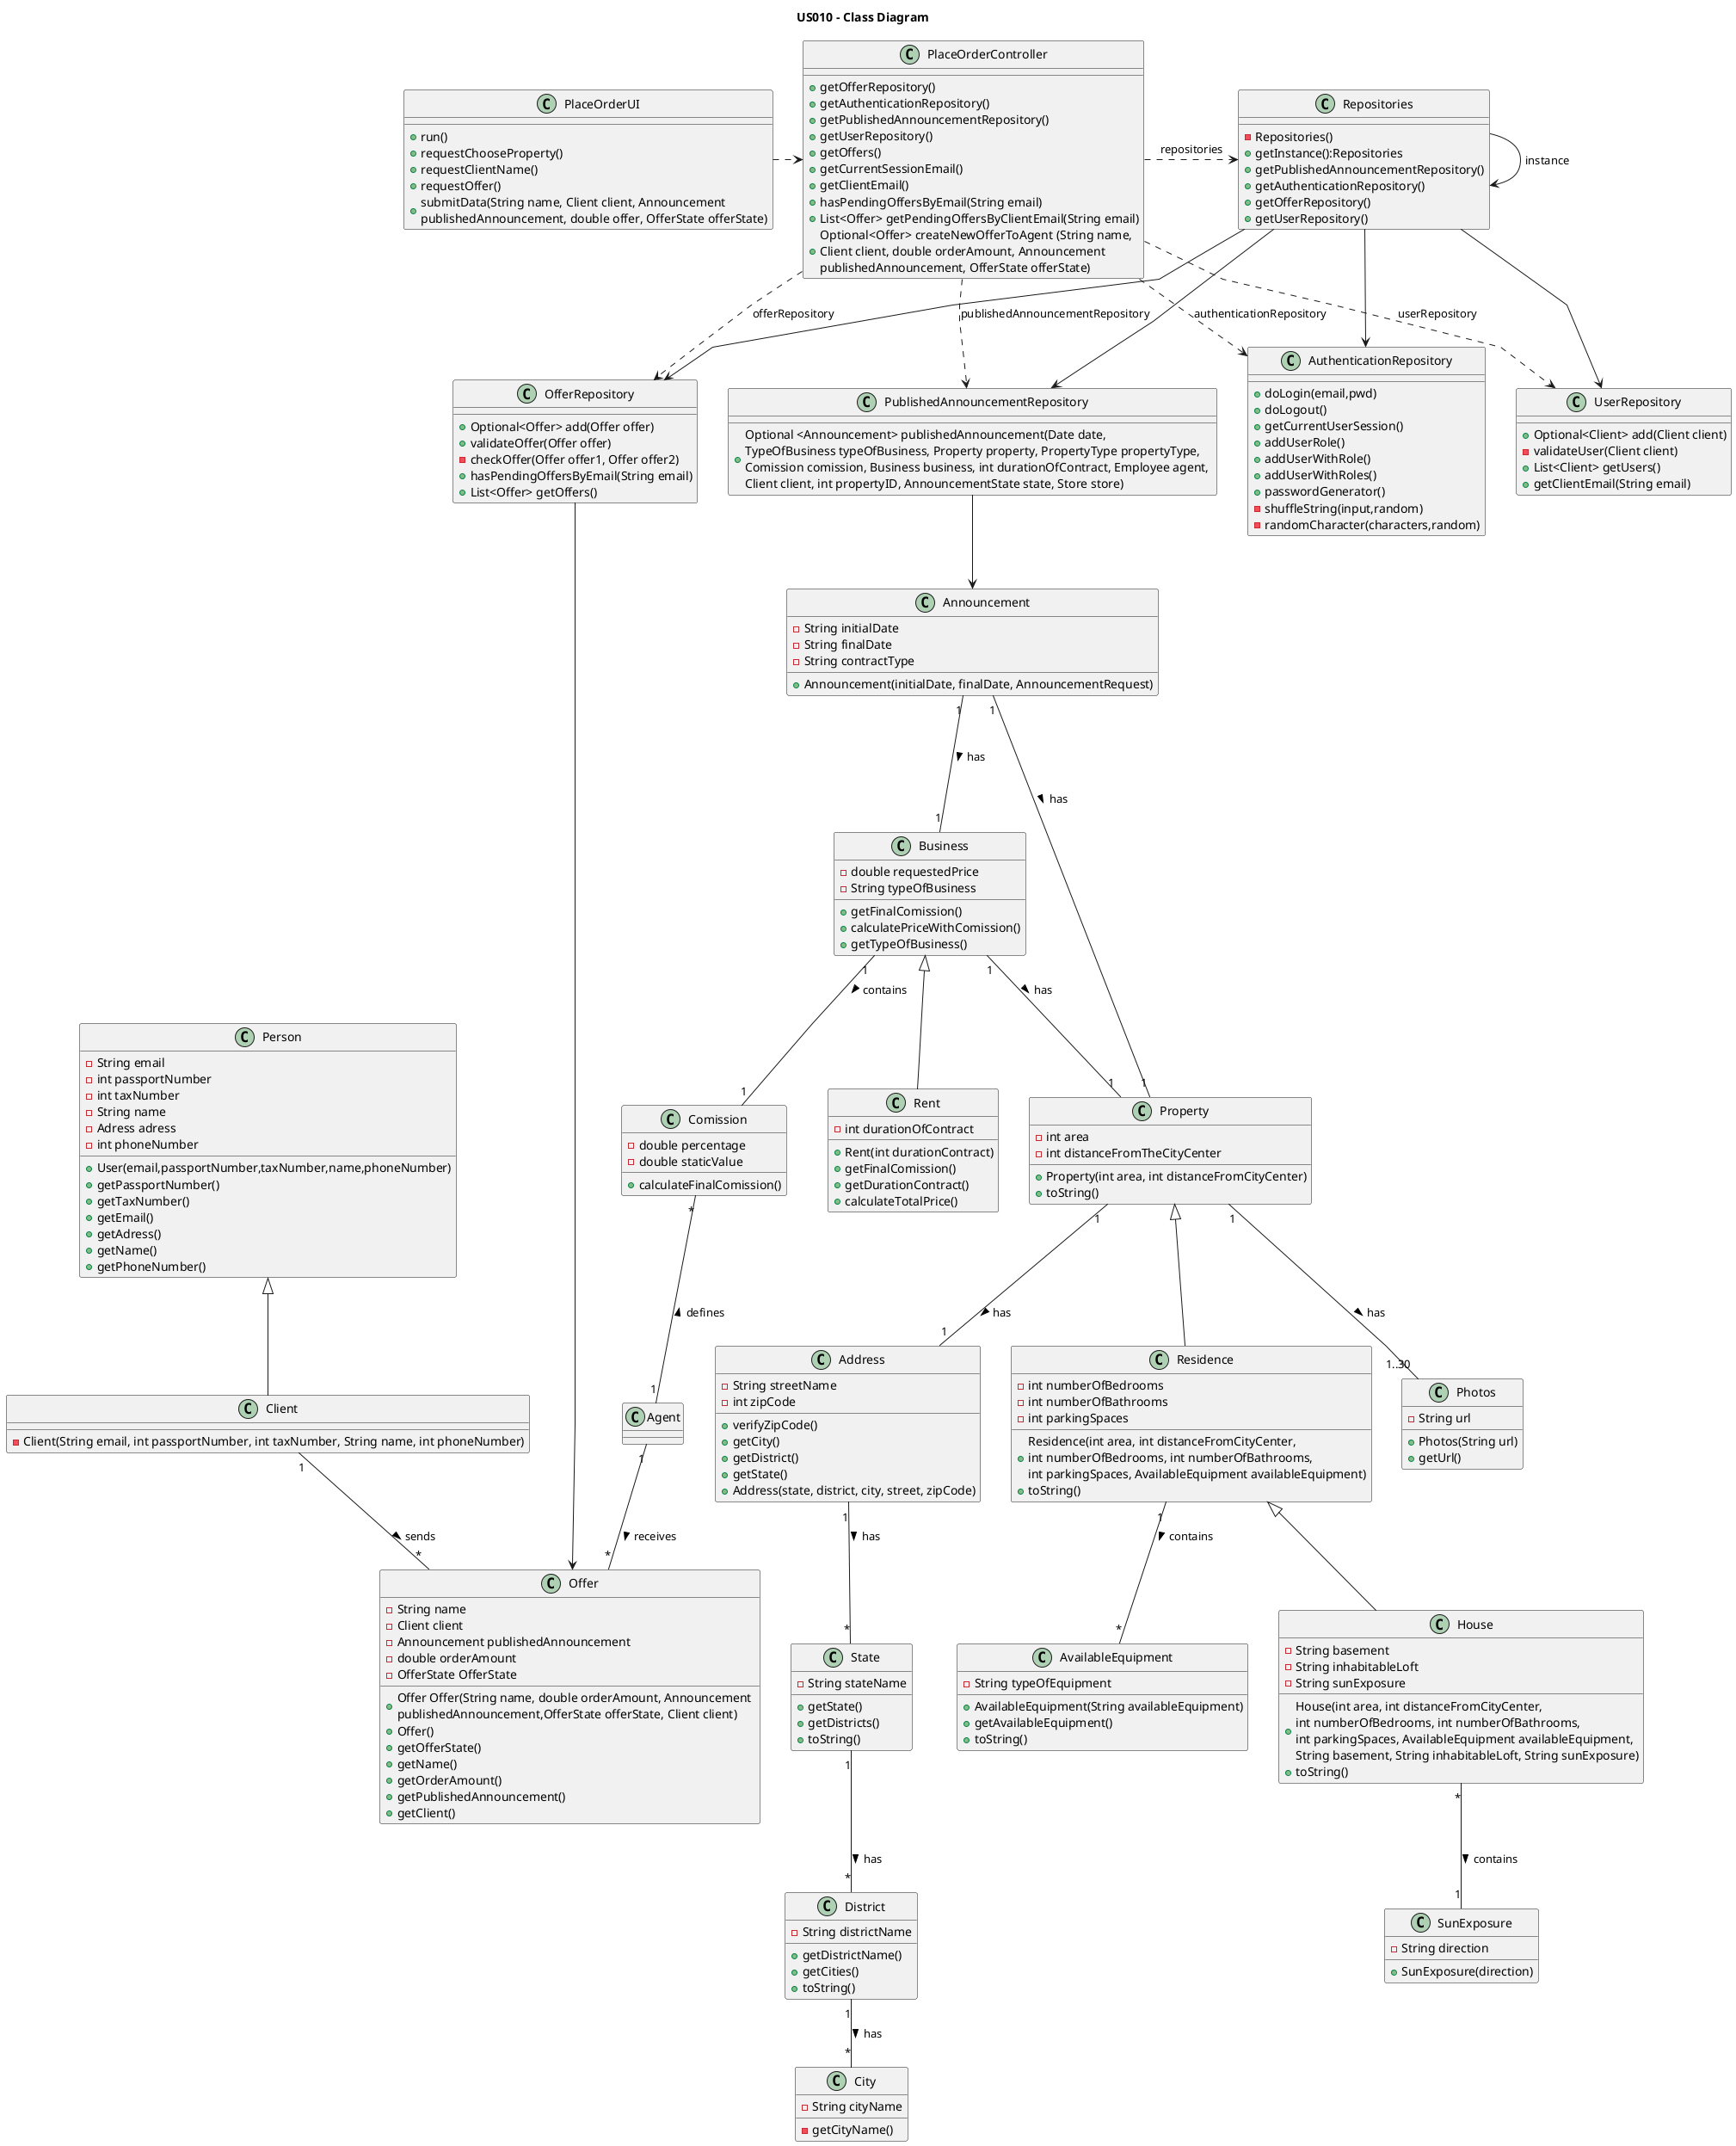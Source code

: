 @startuml

title US010 - Class Diagram


skinparam packageStyle rectangle
skinparam shadowing false
skinparam linetype polyline

class PlaceOrderUI {
    + run()
    + requestChooseProperty()
    + requestClientName()
    + requestOffer()
    + submitData(String name, Client client, Announcement \npublishedAnnouncement, double offer, OfferState offerState)
}

class PlaceOrderController {
    + getOfferRepository()
    + getAuthenticationRepository()
    + getPublishedAnnouncementRepository()
    + getUserRepository()
    + getOffers()
    + getCurrentSessionEmail()
    + getClientEmail()
    + hasPendingOffersByEmail(String email)
    + List<Offer> getPendingOffersByClientEmail(String email)
    + Optional<Offer> createNewOfferToAgent (String name, \nClient client, double orderAmount, Announcement \npublishedAnnouncement, OfferState offerState)
}

class PublishedAnnouncementRepository {
    + Optional <Announcement> publishedAnnouncement(Date date, \nTypeOfBusiness typeOfBusiness, Property property, PropertyType propertyType, \nComission comission, Business business, int durationOfContract, Employee agent, \nClient client, int propertyID, AnnouncementState state, Store store)
}

class AuthenticationRepository {
    + doLogin(email,pwd)
    + doLogout()
    + getCurrentUserSession()
    + addUserRole()
    + addUserWithRole()
    + addUserWithRoles()
    + passwordGenerator()
    - shuffleString(input,random)
    - randomCharacter(characters,random)
}

class OfferRepository {
    + Optional<Offer> add(Offer offer)
    + validateOffer(Offer offer)
    - checkOffer(Offer offer1, Offer offer2)
    + hasPendingOffersByEmail(String email)
    + List<Offer> getOffers()
}

class UserRepository {
    + Optional<Client> add(Client client)
    - validateUser(Client client)
    + List<Client> getUsers()
    + getClientEmail(String email)
}

class Repositories {
    - Repositories()
    + getInstance():Repositories
    + getPublishedAnnouncementRepository()
    + getAuthenticationRepository()
    + getOfferRepository()
    + getUserRepository()
}

class Offer {
 - String name
 - Client client
 - Announcement publishedAnnouncement
 - double orderAmount
 - OfferState OfferState

 + Offer Offer(String name, double orderAmount, Announcement \npublishedAnnouncement,OfferState offerState, Client client)
 + Offer()
 + getOfferState()
 + getName()
 + getOrderAmount()
 + getPublishedAnnouncement()
 + getClient()
}

class Announcement {
    - String initialDate
    - String finalDate
    - String contractType

    + Announcement(initialDate, finalDate, AnnouncementRequest)
}

class Business {
    - double requestedPrice
    - String typeOfBusiness

    + getFinalComission()
    + calculatePriceWithComission()
    + getTypeOfBusiness()
}

class Rent {
    - int durationOfContract

    + Rent(int durationContract)
    + getFinalComission()
    + getDurationContract()
    + calculateTotalPrice()
}

class Comission {
     - double percentage
     - double staticValue

    + calculateFinalComission()
}

class State {
    - String stateName

    + getState()
    + getDistricts()
    + toString()
}

class District {
    - String districtName


    + getDistrictName()
    + getCities()
    + toString()
}

class City {
    - String cityName

    - getCityName()
}

class Address {
    - String streetName
    - int zipCode

    + verifyZipCode()
    + getCity()
    + getDistrict()
    + getState()
    + Address(state, district, city, street, zipCode)
}

class Client {
    - Client(String email, int passportNumber, int taxNumber, String name, int phoneNumber)
}

class AvailableEquipment {
    - String typeOfEquipment

    + AvailableEquipment(String availableEquipment)
    + getAvailableEquipment()
    + toString()
}

class SunExposure {
    - String direction

    + SunExposure(direction)
}

class Residence {
    - int numberOfBedrooms
    - int numberOfBathrooms
    - int parkingSpaces

    + Residence(int area, int distanceFromCityCenter, \nint numberOfBedrooms, int numberOfBathrooms, \nint parkingSpaces, AvailableEquipment availableEquipment)
    + toString()
}

class House {
    - String basement
    - String inhabitableLoft
    - String sunExposure

    + House(int area, int distanceFromCityCenter, \nint numberOfBedrooms, int numberOfBathrooms, \nint parkingSpaces, AvailableEquipment availableEquipment, \nString basement, String inhabitableLoft, String sunExposure)
    + toString()
}

class Photos {
    - String url

    + Photos(String url)
    + getUrl()
}

class Property {
    - int area
    - int distanceFromTheCityCenter

    + Property(int area, int distanceFromCityCenter)
    + toString()
}

class Person {
    - String email
    - int passportNumber
    - int taxNumber
    - String name
    - Adress adress
    - int phoneNumber

    + User(email,passportNumber,taxNumber,name,phoneNumber)
    + getPassportNumber()
    + getTaxNumber()
    + getEmail()
    + getAdress()
    + getName()
    + getPhoneNumber()
}

'class Role {
'    - String role
'    + Role(role)
'}


PlaceOrderUI .> PlaceOrderController
PlaceOrderController .> Repositories : repositories
PlaceOrderController ..> PublishedAnnouncementRepository : publishedAnnouncementRepository
PlaceOrderController ..> AuthenticationRepository : authenticationRepository
PlaceOrderController ..> OfferRepository : offerRepository
PlaceOrderController ..> UserRepository : userRepository
Repositories --> Repositories : instance
Repositories --> PublishedAnnouncementRepository
Repositories --> AuthenticationRepository
Repositories --> OfferRepository
Repositories --> UserRepository
OfferRepository --> Offer
PublishedAnnouncementRepository --> Announcement

Business <|-- Rent
Business "1" -- "1" Property : has >
Business "1" -- "1" Comission : contains >

Comission "*" -- "1" Agent : defines <

Agent "1" -- "*" Offer : receives >

Offer "*" -up- "1" Client : sends <

Announcement "1" -- "1" Property : has >
Announcement "1" --- "1" Business : has >

Property <|-- Residence
Property "1" -- "1..30" Photos : has >
Property "1" -- "1" Address : has >

Person <|-- Client

'Client "1" -left> "*" Role : role

Address "1" -- "*" State : has >

State "1" -- "*" District : has >

District "1" -- "*" City : has >

Residence "1" -- "*" AvailableEquipment : contains >
Residence <|-- House

House "*" -- "1" SunExposure : contains >

@enduml